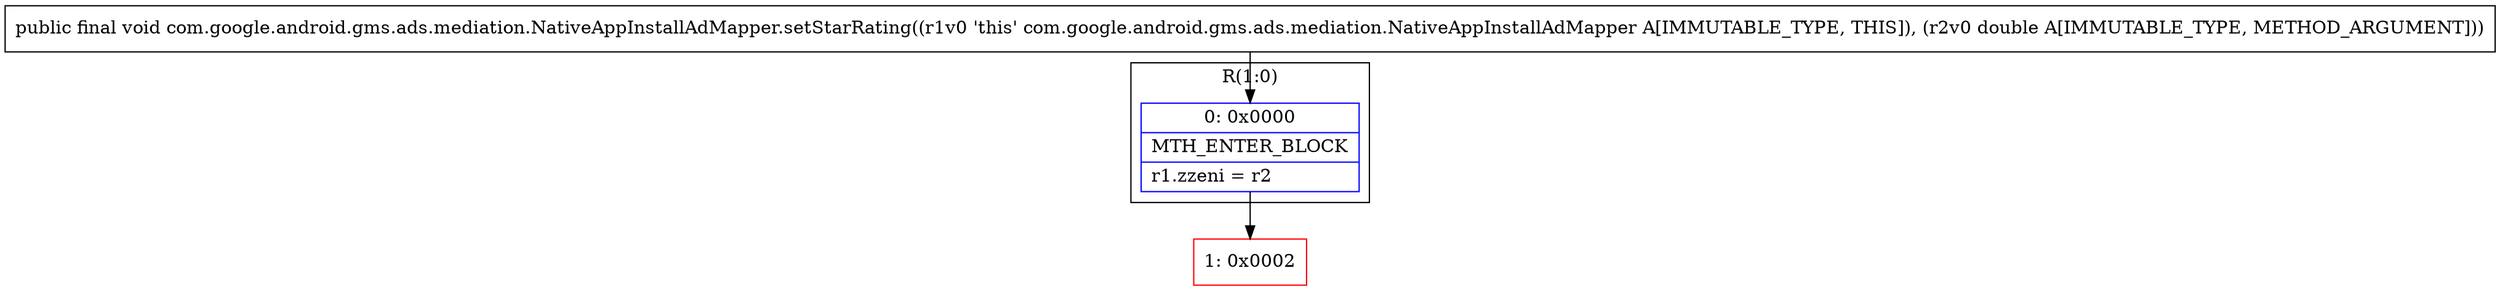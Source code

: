 digraph "CFG forcom.google.android.gms.ads.mediation.NativeAppInstallAdMapper.setStarRating(D)V" {
subgraph cluster_Region_754089019 {
label = "R(1:0)";
node [shape=record,color=blue];
Node_0 [shape=record,label="{0\:\ 0x0000|MTH_ENTER_BLOCK\l|r1.zzeni = r2\l}"];
}
Node_1 [shape=record,color=red,label="{1\:\ 0x0002}"];
MethodNode[shape=record,label="{public final void com.google.android.gms.ads.mediation.NativeAppInstallAdMapper.setStarRating((r1v0 'this' com.google.android.gms.ads.mediation.NativeAppInstallAdMapper A[IMMUTABLE_TYPE, THIS]), (r2v0 double A[IMMUTABLE_TYPE, METHOD_ARGUMENT])) }"];
MethodNode -> Node_0;
Node_0 -> Node_1;
}

